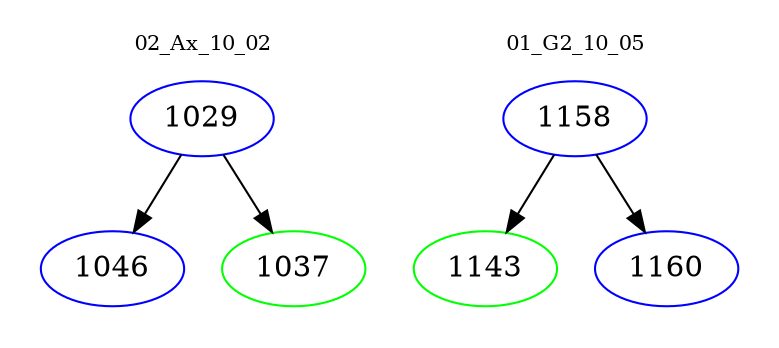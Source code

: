 digraph{
subgraph cluster_0 {
color = white
label = "02_Ax_10_02";
fontsize=10;
T0_1029 [label="1029", color="blue"]
T0_1029 -> T0_1046 [color="black"]
T0_1046 [label="1046", color="blue"]
T0_1029 -> T0_1037 [color="black"]
T0_1037 [label="1037", color="green"]
}
subgraph cluster_1 {
color = white
label = "01_G2_10_05";
fontsize=10;
T1_1158 [label="1158", color="blue"]
T1_1158 -> T1_1143 [color="black"]
T1_1143 [label="1143", color="green"]
T1_1158 -> T1_1160 [color="black"]
T1_1160 [label="1160", color="blue"]
}
}
